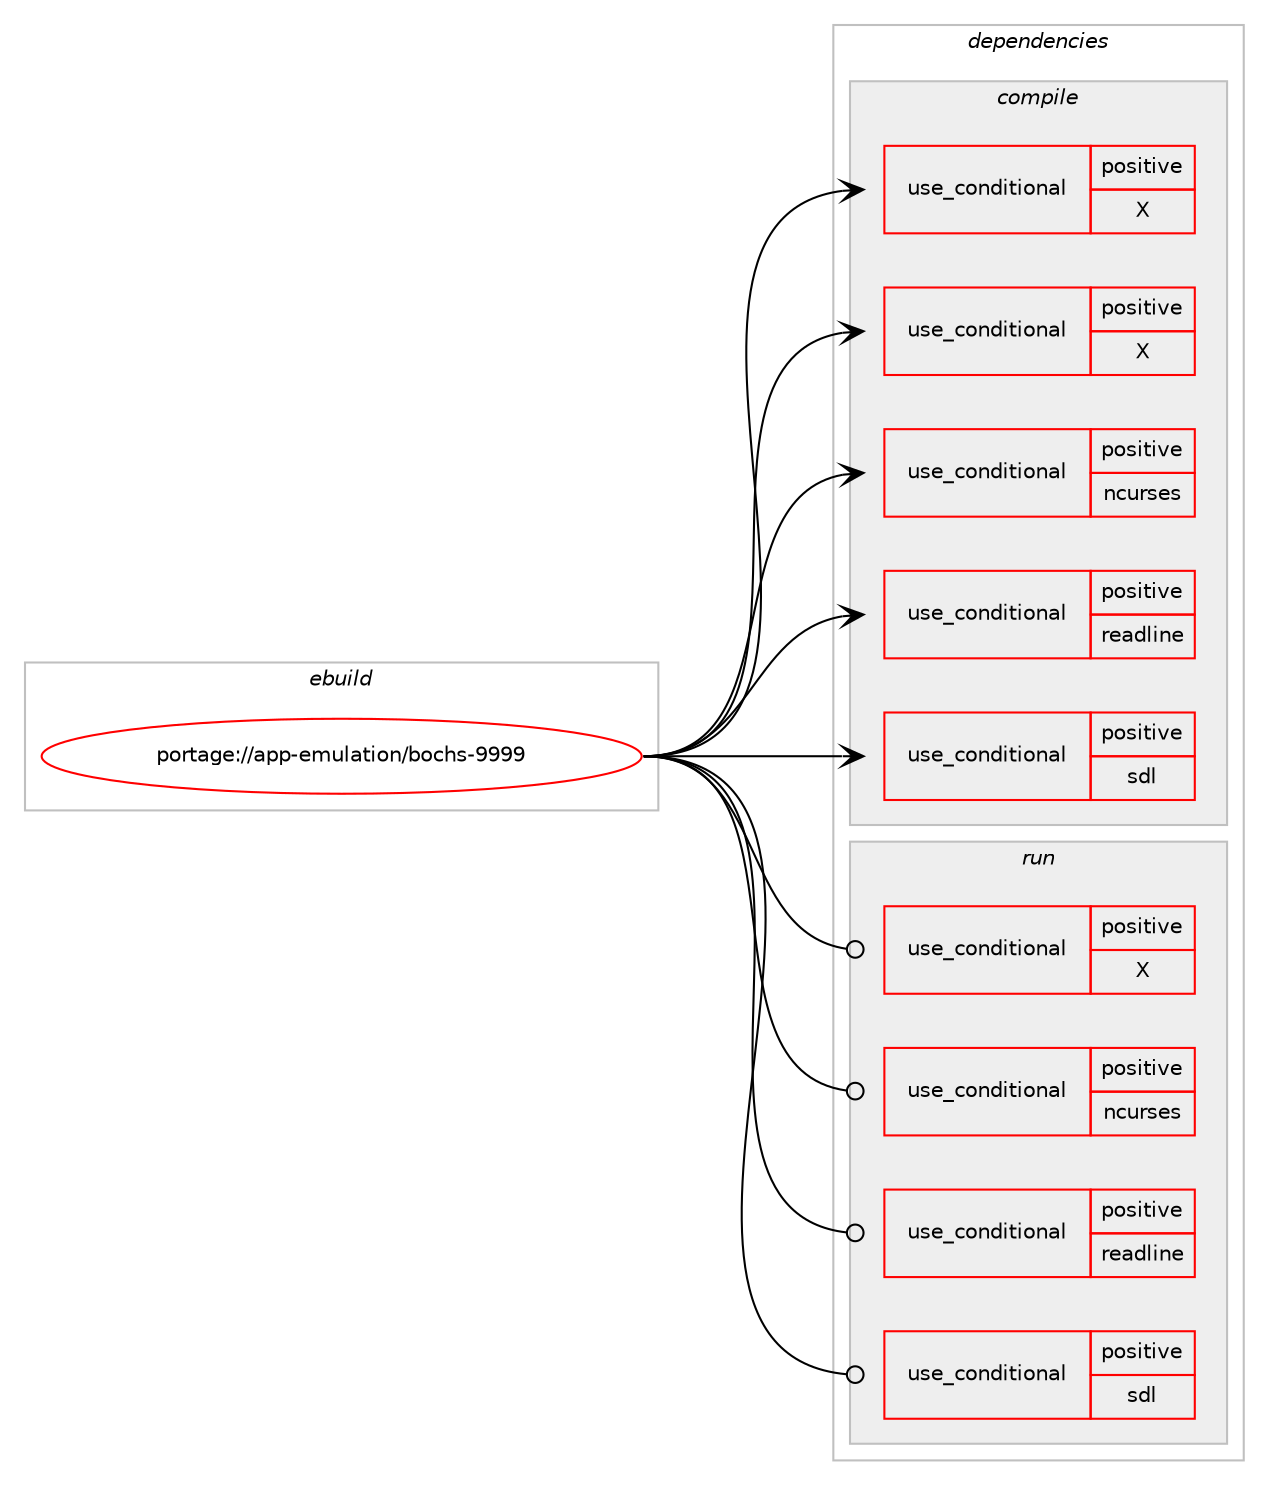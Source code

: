 digraph prolog {

# *************
# Graph options
# *************

newrank=true;
concentrate=true;
compound=true;
graph [rankdir=LR,fontname=Helvetica,fontsize=10,ranksep=1.5];#, ranksep=2.5, nodesep=0.2];
edge  [arrowhead=vee];
node  [fontname=Helvetica,fontsize=10];

# **********
# The ebuild
# **********

subgraph cluster_leftcol {
color=gray;
rank=same;
label=<<i>ebuild</i>>;
id [label="portage://app-emulation/bochs-9999", color=red, width=4, href="../app-emulation/bochs-9999.svg"];
}

# ****************
# The dependencies
# ****************

subgraph cluster_midcol {
color=gray;
label=<<i>dependencies</i>>;
subgraph cluster_compile {
fillcolor="#eeeeee";
style=filled;
label=<<i>compile</i>>;
subgraph cond6105 {
dependency10415 [label=<<TABLE BORDER="0" CELLBORDER="1" CELLSPACING="0" CELLPADDING="4"><TR><TD ROWSPAN="3" CELLPADDING="10">use_conditional</TD></TR><TR><TD>positive</TD></TR><TR><TD>X</TD></TR></TABLE>>, shape=none, color=red];
# *** BEGIN UNKNOWN DEPENDENCY TYPE (TODO) ***
# dependency10415 -> package_dependency(portage://app-emulation/bochs-9999,install,no,x11-base,xorg-proto,none,[,,],[],[])
# *** END UNKNOWN DEPENDENCY TYPE (TODO) ***

}
id:e -> dependency10415:w [weight=20,style="solid",arrowhead="vee"];
subgraph cond6106 {
dependency10416 [label=<<TABLE BORDER="0" CELLBORDER="1" CELLSPACING="0" CELLPADDING="4"><TR><TD ROWSPAN="3" CELLPADDING="10">use_conditional</TD></TR><TR><TD>positive</TD></TR><TR><TD>X</TD></TR></TABLE>>, shape=none, color=red];
# *** BEGIN UNKNOWN DEPENDENCY TYPE (TODO) ***
# dependency10416 -> package_dependency(portage://app-emulation/bochs-9999,install,no,x11-libs,libICE,none,[,,],[],[])
# *** END UNKNOWN DEPENDENCY TYPE (TODO) ***

# *** BEGIN UNKNOWN DEPENDENCY TYPE (TODO) ***
# dependency10416 -> package_dependency(portage://app-emulation/bochs-9999,install,no,x11-libs,libSM,none,[,,],[],[])
# *** END UNKNOWN DEPENDENCY TYPE (TODO) ***

# *** BEGIN UNKNOWN DEPENDENCY TYPE (TODO) ***
# dependency10416 -> package_dependency(portage://app-emulation/bochs-9999,install,no,x11-libs,libX11,none,[,,],[],[])
# *** END UNKNOWN DEPENDENCY TYPE (TODO) ***

# *** BEGIN UNKNOWN DEPENDENCY TYPE (TODO) ***
# dependency10416 -> package_dependency(portage://app-emulation/bochs-9999,install,no,x11-libs,libXpm,none,[,,],[],[])
# *** END UNKNOWN DEPENDENCY TYPE (TODO) ***

}
id:e -> dependency10416:w [weight=20,style="solid",arrowhead="vee"];
subgraph cond6107 {
dependency10417 [label=<<TABLE BORDER="0" CELLBORDER="1" CELLSPACING="0" CELLPADDING="4"><TR><TD ROWSPAN="3" CELLPADDING="10">use_conditional</TD></TR><TR><TD>positive</TD></TR><TR><TD>ncurses</TD></TR></TABLE>>, shape=none, color=red];
# *** BEGIN UNKNOWN DEPENDENCY TYPE (TODO) ***
# dependency10417 -> package_dependency(portage://app-emulation/bochs-9999,install,no,sys-libs,ncurses,none,[,,],any_same_slot,[])
# *** END UNKNOWN DEPENDENCY TYPE (TODO) ***

}
id:e -> dependency10417:w [weight=20,style="solid",arrowhead="vee"];
subgraph cond6108 {
dependency10418 [label=<<TABLE BORDER="0" CELLBORDER="1" CELLSPACING="0" CELLPADDING="4"><TR><TD ROWSPAN="3" CELLPADDING="10">use_conditional</TD></TR><TR><TD>positive</TD></TR><TR><TD>readline</TD></TR></TABLE>>, shape=none, color=red];
# *** BEGIN UNKNOWN DEPENDENCY TYPE (TODO) ***
# dependency10418 -> package_dependency(portage://app-emulation/bochs-9999,install,no,sys-libs,readline,none,[,,],any_same_slot,[])
# *** END UNKNOWN DEPENDENCY TYPE (TODO) ***

}
id:e -> dependency10418:w [weight=20,style="solid",arrowhead="vee"];
subgraph cond6109 {
dependency10419 [label=<<TABLE BORDER="0" CELLBORDER="1" CELLSPACING="0" CELLPADDING="4"><TR><TD ROWSPAN="3" CELLPADDING="10">use_conditional</TD></TR><TR><TD>positive</TD></TR><TR><TD>sdl</TD></TR></TABLE>>, shape=none, color=red];
# *** BEGIN UNKNOWN DEPENDENCY TYPE (TODO) ***
# dependency10419 -> package_dependency(portage://app-emulation/bochs-9999,install,no,media-libs,libsdl,none,[,,],[],[])
# *** END UNKNOWN DEPENDENCY TYPE (TODO) ***

}
id:e -> dependency10419:w [weight=20,style="solid",arrowhead="vee"];
}
subgraph cluster_compileandrun {
fillcolor="#eeeeee";
style=filled;
label=<<i>compile and run</i>>;
}
subgraph cluster_run {
fillcolor="#eeeeee";
style=filled;
label=<<i>run</i>>;
subgraph cond6110 {
dependency10420 [label=<<TABLE BORDER="0" CELLBORDER="1" CELLSPACING="0" CELLPADDING="4"><TR><TD ROWSPAN="3" CELLPADDING="10">use_conditional</TD></TR><TR><TD>positive</TD></TR><TR><TD>X</TD></TR></TABLE>>, shape=none, color=red];
# *** BEGIN UNKNOWN DEPENDENCY TYPE (TODO) ***
# dependency10420 -> package_dependency(portage://app-emulation/bochs-9999,run,no,x11-libs,libICE,none,[,,],[],[])
# *** END UNKNOWN DEPENDENCY TYPE (TODO) ***

# *** BEGIN UNKNOWN DEPENDENCY TYPE (TODO) ***
# dependency10420 -> package_dependency(portage://app-emulation/bochs-9999,run,no,x11-libs,libSM,none,[,,],[],[])
# *** END UNKNOWN DEPENDENCY TYPE (TODO) ***

# *** BEGIN UNKNOWN DEPENDENCY TYPE (TODO) ***
# dependency10420 -> package_dependency(portage://app-emulation/bochs-9999,run,no,x11-libs,libX11,none,[,,],[],[])
# *** END UNKNOWN DEPENDENCY TYPE (TODO) ***

# *** BEGIN UNKNOWN DEPENDENCY TYPE (TODO) ***
# dependency10420 -> package_dependency(portage://app-emulation/bochs-9999,run,no,x11-libs,libXpm,none,[,,],[],[])
# *** END UNKNOWN DEPENDENCY TYPE (TODO) ***

}
id:e -> dependency10420:w [weight=20,style="solid",arrowhead="odot"];
subgraph cond6111 {
dependency10421 [label=<<TABLE BORDER="0" CELLBORDER="1" CELLSPACING="0" CELLPADDING="4"><TR><TD ROWSPAN="3" CELLPADDING="10">use_conditional</TD></TR><TR><TD>positive</TD></TR><TR><TD>ncurses</TD></TR></TABLE>>, shape=none, color=red];
# *** BEGIN UNKNOWN DEPENDENCY TYPE (TODO) ***
# dependency10421 -> package_dependency(portage://app-emulation/bochs-9999,run,no,sys-libs,ncurses,none,[,,],any_same_slot,[])
# *** END UNKNOWN DEPENDENCY TYPE (TODO) ***

}
id:e -> dependency10421:w [weight=20,style="solid",arrowhead="odot"];
subgraph cond6112 {
dependency10422 [label=<<TABLE BORDER="0" CELLBORDER="1" CELLSPACING="0" CELLPADDING="4"><TR><TD ROWSPAN="3" CELLPADDING="10">use_conditional</TD></TR><TR><TD>positive</TD></TR><TR><TD>readline</TD></TR></TABLE>>, shape=none, color=red];
# *** BEGIN UNKNOWN DEPENDENCY TYPE (TODO) ***
# dependency10422 -> package_dependency(portage://app-emulation/bochs-9999,run,no,sys-libs,readline,none,[,,],any_same_slot,[])
# *** END UNKNOWN DEPENDENCY TYPE (TODO) ***

}
id:e -> dependency10422:w [weight=20,style="solid",arrowhead="odot"];
subgraph cond6113 {
dependency10423 [label=<<TABLE BORDER="0" CELLBORDER="1" CELLSPACING="0" CELLPADDING="4"><TR><TD ROWSPAN="3" CELLPADDING="10">use_conditional</TD></TR><TR><TD>positive</TD></TR><TR><TD>sdl</TD></TR></TABLE>>, shape=none, color=red];
# *** BEGIN UNKNOWN DEPENDENCY TYPE (TODO) ***
# dependency10423 -> package_dependency(portage://app-emulation/bochs-9999,run,no,media-libs,libsdl,none,[,,],[],[])
# *** END UNKNOWN DEPENDENCY TYPE (TODO) ***

}
id:e -> dependency10423:w [weight=20,style="solid",arrowhead="odot"];
}
}

# **************
# The candidates
# **************

subgraph cluster_choices {
rank=same;
color=gray;
label=<<i>candidates</i>>;

}

}
